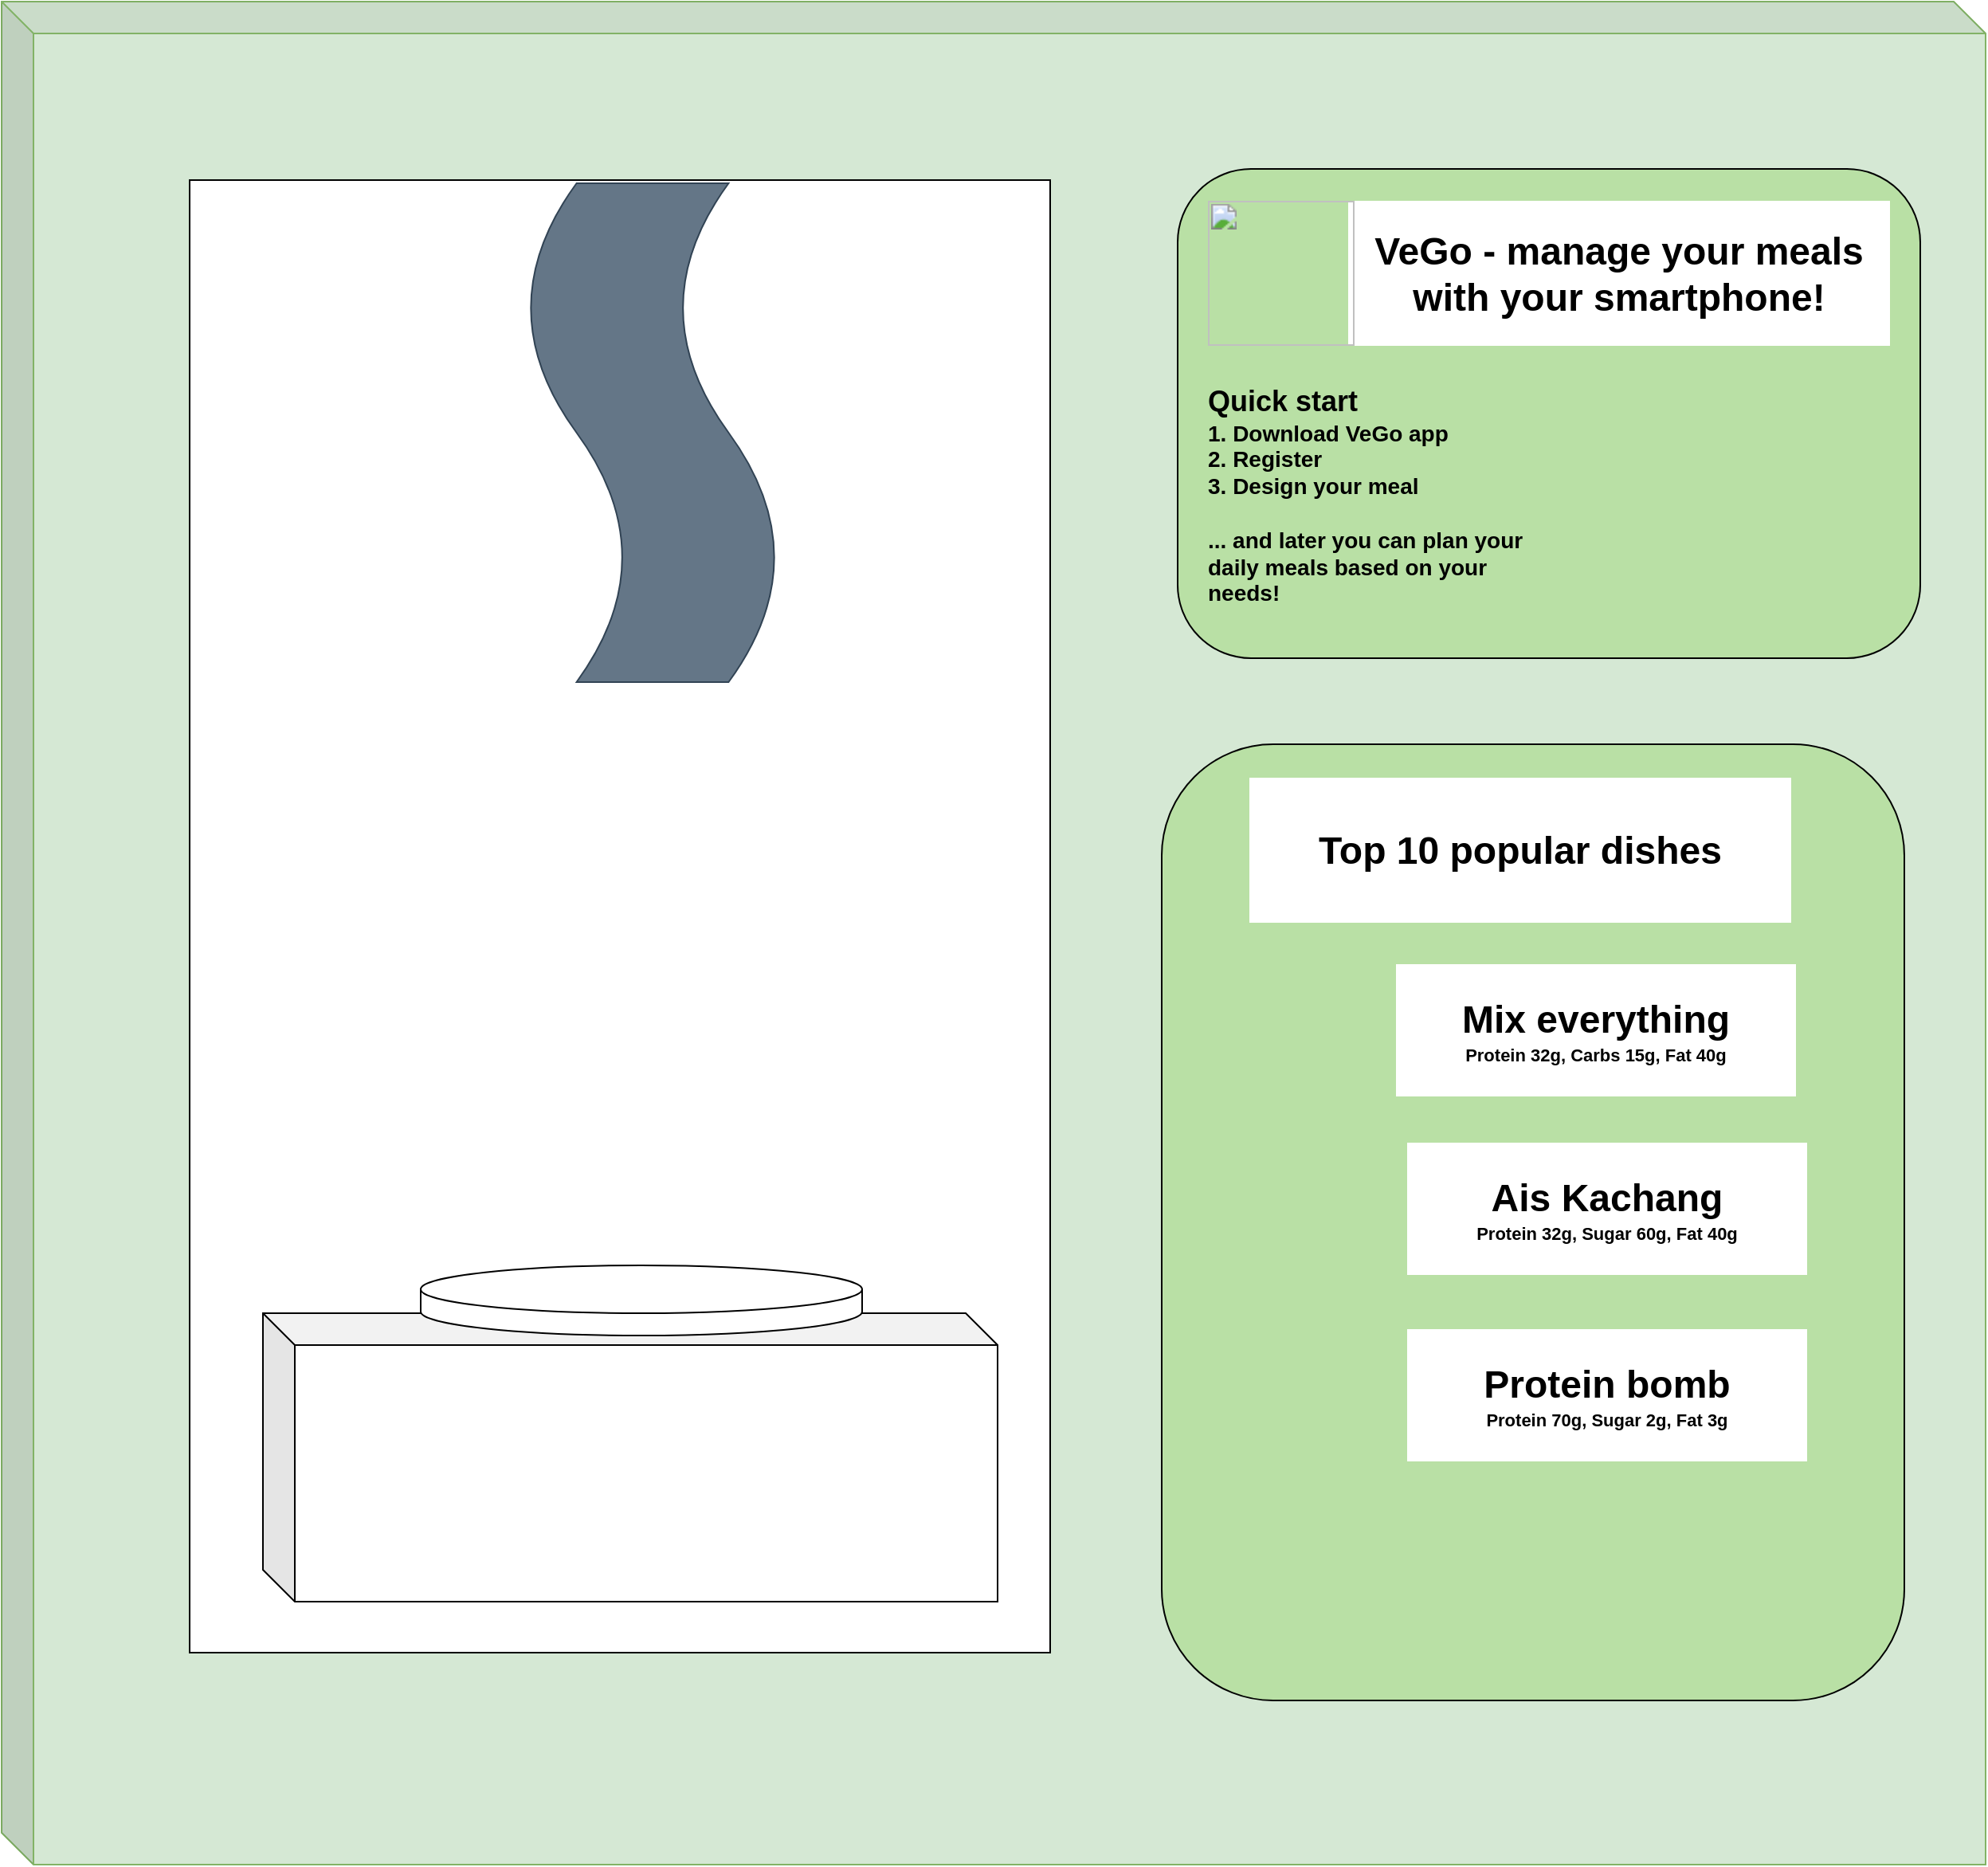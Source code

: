 <mxfile version="21.7.4" type="github">
  <diagram name="Page-1" id="PljxQ3hTfiYyWTRbuTq4">
    <mxGraphModel dx="1118" dy="906" grid="0" gridSize="10" guides="1" tooltips="1" connect="1" arrows="1" fold="1" page="0" pageScale="1" pageWidth="850" pageHeight="1100" math="0" shadow="0">
      <root>
        <mxCell id="0" />
        <mxCell id="1" parent="0" />
        <mxCell id="1MAD--aOsvmYkQrTj0F1-7" value="" style="shape=cube;whiteSpace=wrap;html=1;boundedLbl=1;backgroundOutline=1;darkOpacity=0.05;darkOpacity2=0.1;fillColor=#d5e8d4;strokeColor=#82b366;" vertex="1" parent="1">
          <mxGeometry x="-773" y="-96" width="1245" height="1169" as="geometry" />
        </mxCell>
        <mxCell id="1MAD--aOsvmYkQrTj0F1-1" value="" style="rounded=1;whiteSpace=wrap;html=1;fillColor=#B9E0A5;" vertex="1" parent="1">
          <mxGeometry x="-35" y="9" width="466" height="307" as="geometry" />
        </mxCell>
        <mxCell id="1MAD--aOsvmYkQrTj0F1-6" value="&lt;b style=&quot;border-color: var(--border-color); font-size: 24px;&quot;&gt;VeGo - manage your meals with your smartphone!&lt;/b&gt;" style="rounded=0;whiteSpace=wrap;html=1;strokeColor=none;" vertex="1" parent="1">
          <mxGeometry x="72" y="29" width="340" height="91" as="geometry" />
        </mxCell>
        <mxCell id="1MAD--aOsvmYkQrTj0F1-3" value="" style="shape=image;verticalLabelPosition=bottom;labelBackgroundColor=default;verticalAlign=top;aspect=fixed;imageAspect=0;image=https://upload.wikimedia.org/wikipedia/commons/d/d0/QR_code_for_mobile_English_Wikipedia.svg;" vertex="1" parent="1">
          <mxGeometry x="223" y="120" width="187" height="187" as="geometry" />
        </mxCell>
        <mxCell id="1MAD--aOsvmYkQrTj0F1-4" value="&lt;font style=&quot;&quot;&gt;&lt;span style=&quot;font-size: 18px;&quot;&gt;&lt;b&gt;Quick start&lt;/b&gt;&lt;/span&gt;&lt;br&gt;&lt;span style=&quot;font-weight: bold; font-size: 14px;&quot;&gt;1. Download VeGo app&lt;/span&gt;&lt;br&gt;&lt;span style=&quot;font-weight: bold; font-size: 14px;&quot;&gt;2. Register&lt;/span&gt;&lt;br&gt;&lt;div style=&quot;font-weight: bold; font-size: 14px;&quot;&gt;&lt;b style=&quot;background-color: initial;&quot;&gt;3. Design your meal&lt;/b&gt;&lt;/div&gt;&lt;div style=&quot;font-weight: bold; font-size: 14px;&quot;&gt;&lt;b style=&quot;background-color: initial;&quot;&gt;&lt;br&gt;&lt;/b&gt;&lt;/div&gt;&lt;div style=&quot;font-weight: bold; font-size: 14px;&quot;&gt;&lt;b style=&quot;background-color: initial;&quot;&gt;... and later you can plan your daily meals based on your needs!&lt;/b&gt;&lt;/div&gt;&lt;/font&gt;" style="text;strokeColor=none;align=left;fillColor=none;html=1;verticalAlign=middle;whiteSpace=wrap;rounded=0;" vertex="1" parent="1">
          <mxGeometry x="-18" y="131" width="211" height="165" as="geometry" />
        </mxCell>
        <mxCell id="1MAD--aOsvmYkQrTj0F1-5" value="&lt;b style=&quot;font-weight:normal;&quot; id=&quot;docs-internal-guid-892c3ae7-7fff-86d9-422a-e9b30e928cd0&quot;&gt;&lt;img width=&quot;92px;&quot; height=&quot;91px;&quot; src=&quot;https://lh5.googleusercontent.com/-MUB-OsY28PFQyhjF3x6R-Y_R8ik_IbwdKHNBXzawnp4UfNWWiG2qfW0fmZpVYVDTXxLmnv-lL1-J0fVAWXv31zEBhDIQj8SDtxFOYB2gGvjXnnWOnjH92281y6j1veXAZcPiblUUryZKNeGqWgJvg=s2048&quot;&gt;&lt;/b&gt;" style="text;whiteSpace=wrap;html=1;" vertex="1" parent="1">
          <mxGeometry x="-18.0" y="22.0" width="120" height="116" as="geometry" />
        </mxCell>
        <mxCell id="1MAD--aOsvmYkQrTj0F1-8" value="" style="rounded=0;whiteSpace=wrap;html=1;" vertex="1" parent="1">
          <mxGeometry x="-655" y="16" width="540" height="924" as="geometry" />
        </mxCell>
        <mxCell id="1MAD--aOsvmYkQrTj0F1-9" value="" style="shape=cube;whiteSpace=wrap;html=1;boundedLbl=1;backgroundOutline=1;darkOpacity=0.05;darkOpacity2=0.1;" vertex="1" parent="1">
          <mxGeometry x="-609" y="727" width="461" height="181" as="geometry" />
        </mxCell>
        <mxCell id="1MAD--aOsvmYkQrTj0F1-10" value="" style="shape=cylinder3;whiteSpace=wrap;html=1;boundedLbl=1;backgroundOutline=1;size=15;" vertex="1" parent="1">
          <mxGeometry x="-510" y="697" width="277" height="44" as="geometry" />
        </mxCell>
        <mxCell id="1MAD--aOsvmYkQrTj0F1-12" value="" style="shape=image;verticalLabelPosition=bottom;labelBackgroundColor=default;verticalAlign=top;aspect=fixed;imageAspect=0;image=https://assets.stickpng.com/images/585ea506cb11b227491c3525.png;" vertex="1" parent="1">
          <mxGeometry x="-494" y="596" width="182" height="169.45" as="geometry" />
        </mxCell>
        <mxCell id="1MAD--aOsvmYkQrTj0F1-13" value="" style="shape=image;verticalLabelPosition=bottom;labelBackgroundColor=default;verticalAlign=top;aspect=fixed;imageAspect=0;image=https://assets.stickpng.com/images/585ea506cb11b227491c3525.png;" vertex="1" parent="1">
          <mxGeometry x="-422" y="590" width="182" height="169.45" as="geometry" />
        </mxCell>
        <mxCell id="1MAD--aOsvmYkQrTj0F1-14" value="" style="shape=image;verticalLabelPosition=bottom;labelBackgroundColor=default;verticalAlign=top;aspect=fixed;imageAspect=0;image=https://assets.stickpng.com/images/585ea506cb11b227491c3525.png;" vertex="1" parent="1">
          <mxGeometry x="-348" y="586" width="182" height="169.45" as="geometry" />
        </mxCell>
        <mxCell id="1MAD--aOsvmYkQrTj0F1-15" value="" style="shape=image;verticalLabelPosition=bottom;labelBackgroundColor=default;verticalAlign=top;aspect=fixed;imageAspect=0;image=https://static.vecteezy.com/system/resources/previews/025/222/144/original/tofu-cubes-isolated-on-transparent-background-png.png;" vertex="1" parent="1">
          <mxGeometry x="-497" y="588" width="144.69" height="109" as="geometry" />
        </mxCell>
        <mxCell id="1MAD--aOsvmYkQrTj0F1-16" value="" style="shape=image;verticalLabelPosition=bottom;labelBackgroundColor=default;verticalAlign=top;aspect=fixed;imageAspect=0;image=https://static.vecteezy.com/system/resources/previews/025/222/144/original/tofu-cubes-isolated-on-transparent-background-png.png;" vertex="1" parent="1">
          <mxGeometry x="-436.85" y="342" width="144.69" height="109" as="geometry" />
        </mxCell>
        <mxCell id="1MAD--aOsvmYkQrTj0F1-17" value="" style="shape=tape;whiteSpace=wrap;html=1;rotation=90;fillColor=#647687;fontColor=#ffffff;strokeColor=#314354;" vertex="1" parent="1">
          <mxGeometry x="-521" y="95" width="313" height="159" as="geometry" />
        </mxCell>
        <mxCell id="1MAD--aOsvmYkQrTj0F1-18" value="" style="shape=image;verticalLabelPosition=bottom;labelBackgroundColor=default;verticalAlign=top;aspect=fixed;imageAspect=0;image=https://pngimg.com/d/kidney_beans_PNG20.png;" vertex="1" parent="1">
          <mxGeometry x="-388" y="634.18" width="168.5" height="81.09" as="geometry" />
        </mxCell>
        <mxCell id="1MAD--aOsvmYkQrTj0F1-19" value="" style="rounded=1;whiteSpace=wrap;html=1;fillColor=#B9E0A5;" vertex="1" parent="1">
          <mxGeometry x="-45" y="370" width="466" height="600" as="geometry" />
        </mxCell>
        <mxCell id="1MAD--aOsvmYkQrTj0F1-20" value="&lt;b style=&quot;border-color: var(--border-color); font-size: 24px;&quot;&gt;Top 10 popular dishes&lt;/b&gt;" style="rounded=0;whiteSpace=wrap;html=1;strokeColor=none;" vertex="1" parent="1">
          <mxGeometry x="10" y="391" width="340" height="91" as="geometry" />
        </mxCell>
        <mxCell id="1MAD--aOsvmYkQrTj0F1-21" value="" style="shape=image;verticalLabelPosition=bottom;labelBackgroundColor=default;verticalAlign=top;aspect=fixed;imageAspect=0;image=https://www.spruengli.ch/components/com_mijoshop/opencart/image/cache/catalog/Artikel2023/18460_590x590_2023-590x590.jpg;" vertex="1" parent="1">
          <mxGeometry x="10" y="508" width="82" height="82" as="geometry" />
        </mxCell>
        <mxCell id="1MAD--aOsvmYkQrTj0F1-22" value="" style="shape=image;verticalLabelPosition=bottom;labelBackgroundColor=default;verticalAlign=top;aspect=fixed;imageAspect=0;image=https://www.spruengli.ch/components/com_mijoshop/opencart/image/cache/catalog/Artikel2023/18460_590x590_2023-590x590.jpg;" vertex="1" parent="1">
          <mxGeometry x="10" y="620" width="82" height="82" as="geometry" />
        </mxCell>
        <mxCell id="1MAD--aOsvmYkQrTj0F1-23" value="" style="shape=image;verticalLabelPosition=bottom;labelBackgroundColor=default;verticalAlign=top;aspect=fixed;imageAspect=0;image=https://www.spruengli.ch/components/com_mijoshop/opencart/image/cache/catalog/Artikel2023/18460_590x590_2023-590x590.jpg;" vertex="1" parent="1">
          <mxGeometry x="10" y="737" width="82" height="82" as="geometry" />
        </mxCell>
        <mxCell id="1MAD--aOsvmYkQrTj0F1-24" value="&lt;b style=&quot;border-color: var(--border-color);&quot;&gt;&lt;span style=&quot;font-size: 24px;&quot;&gt;Mix everything&lt;/span&gt;&lt;br&gt;&lt;font style=&quot;font-size: 11px;&quot;&gt;Protein 32g, Carbs 15g, Fat 40g&lt;/font&gt;&lt;br&gt;&lt;/b&gt;" style="rounded=0;whiteSpace=wrap;html=1;strokeColor=none;" vertex="1" parent="1">
          <mxGeometry x="102" y="508" width="251" height="83" as="geometry" />
        </mxCell>
        <mxCell id="1MAD--aOsvmYkQrTj0F1-25" value="&lt;b style=&quot;border-color: var(--border-color);&quot;&gt;&lt;span style=&quot;font-size: 24px;&quot;&gt;Ais Kachang&lt;/span&gt;&lt;br&gt;&lt;font style=&quot;font-size: 11px;&quot;&gt;Protein 32g, Sugar 60g, Fat 40g&lt;/font&gt;&lt;br&gt;&lt;/b&gt;" style="rounded=0;whiteSpace=wrap;html=1;strokeColor=none;" vertex="1" parent="1">
          <mxGeometry x="109" y="620" width="251" height="83" as="geometry" />
        </mxCell>
        <mxCell id="1MAD--aOsvmYkQrTj0F1-26" value="&lt;b style=&quot;border-color: var(--border-color);&quot;&gt;&lt;span style=&quot;font-size: 24px;&quot;&gt;Protein bomb&lt;/span&gt;&lt;br&gt;&lt;font style=&quot;font-size: 11px;&quot;&gt;Protein 70g, Sugar 2g, Fat 3g&lt;/font&gt;&lt;br&gt;&lt;/b&gt;" style="rounded=0;whiteSpace=wrap;html=1;strokeColor=none;" vertex="1" parent="1">
          <mxGeometry x="109" y="737" width="251" height="83" as="geometry" />
        </mxCell>
      </root>
    </mxGraphModel>
  </diagram>
</mxfile>
